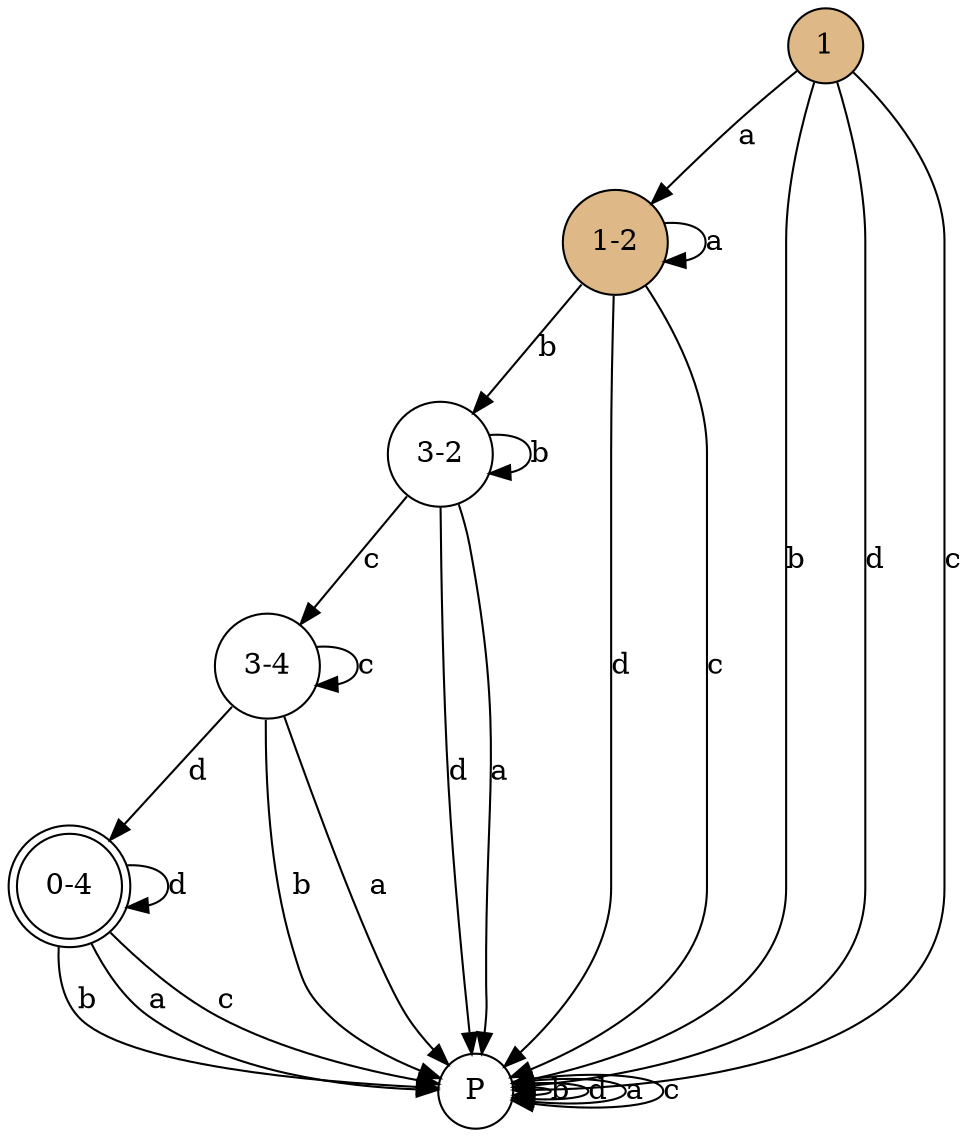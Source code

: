 digraph my_graph {
bgcolor=white;
1 [color=black, fillcolor=burlywood, shape=circle, style=filled];
"1-2" [color=black, fillcolor=burlywood, shape=circle, style=filled];
"3-2" [color=black, fillcolor=white, shape=circle, style=filled];
"3-4" [color=black, fillcolor=white, shape=circle, style=filled];
"0-4" [color=black, fillcolor=white, shape=doublecircle, style=filled];
P [color=black, fillcolor=white, shape=circle, style=filled];
1 -> P  [label=b];
1 -> P  [label=d];
1 -> "1-2"  [label=a];
1 -> P  [label=c];
"1-2" -> "3-2"  [label=b];
"1-2" -> P  [label=d];
"1-2" -> "1-2"  [label=a];
"1-2" -> P  [label=c];
"3-2" -> "3-2"  [label=b];
"3-2" -> P  [label=d];
"3-2" -> P  [label=a];
"3-2" -> "3-4"  [label=c];
"3-4" -> P  [label=b];
"3-4" -> "0-4"  [label=d];
"3-4" -> P  [label=a];
"3-4" -> "3-4"  [label=c];
"0-4" -> P  [label=b];
"0-4" -> "0-4"  [label=d];
"0-4" -> P  [label=a];
"0-4" -> P  [label=c];
P -> P  [label=b];
P -> P  [label=d];
P -> P  [label=a];
P -> P  [label=c];
}

